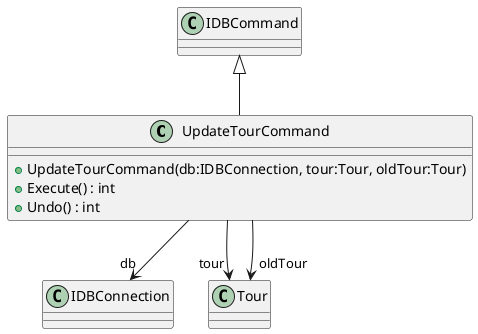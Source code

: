 @startuml
class UpdateTourCommand {
    + UpdateTourCommand(db:IDBConnection, tour:Tour, oldTour:Tour)
    + Execute() : int
    + Undo() : int
}
IDBCommand <|-- UpdateTourCommand
UpdateTourCommand --> "db" IDBConnection
UpdateTourCommand --> "tour" Tour
UpdateTourCommand --> "oldTour" Tour
@enduml
